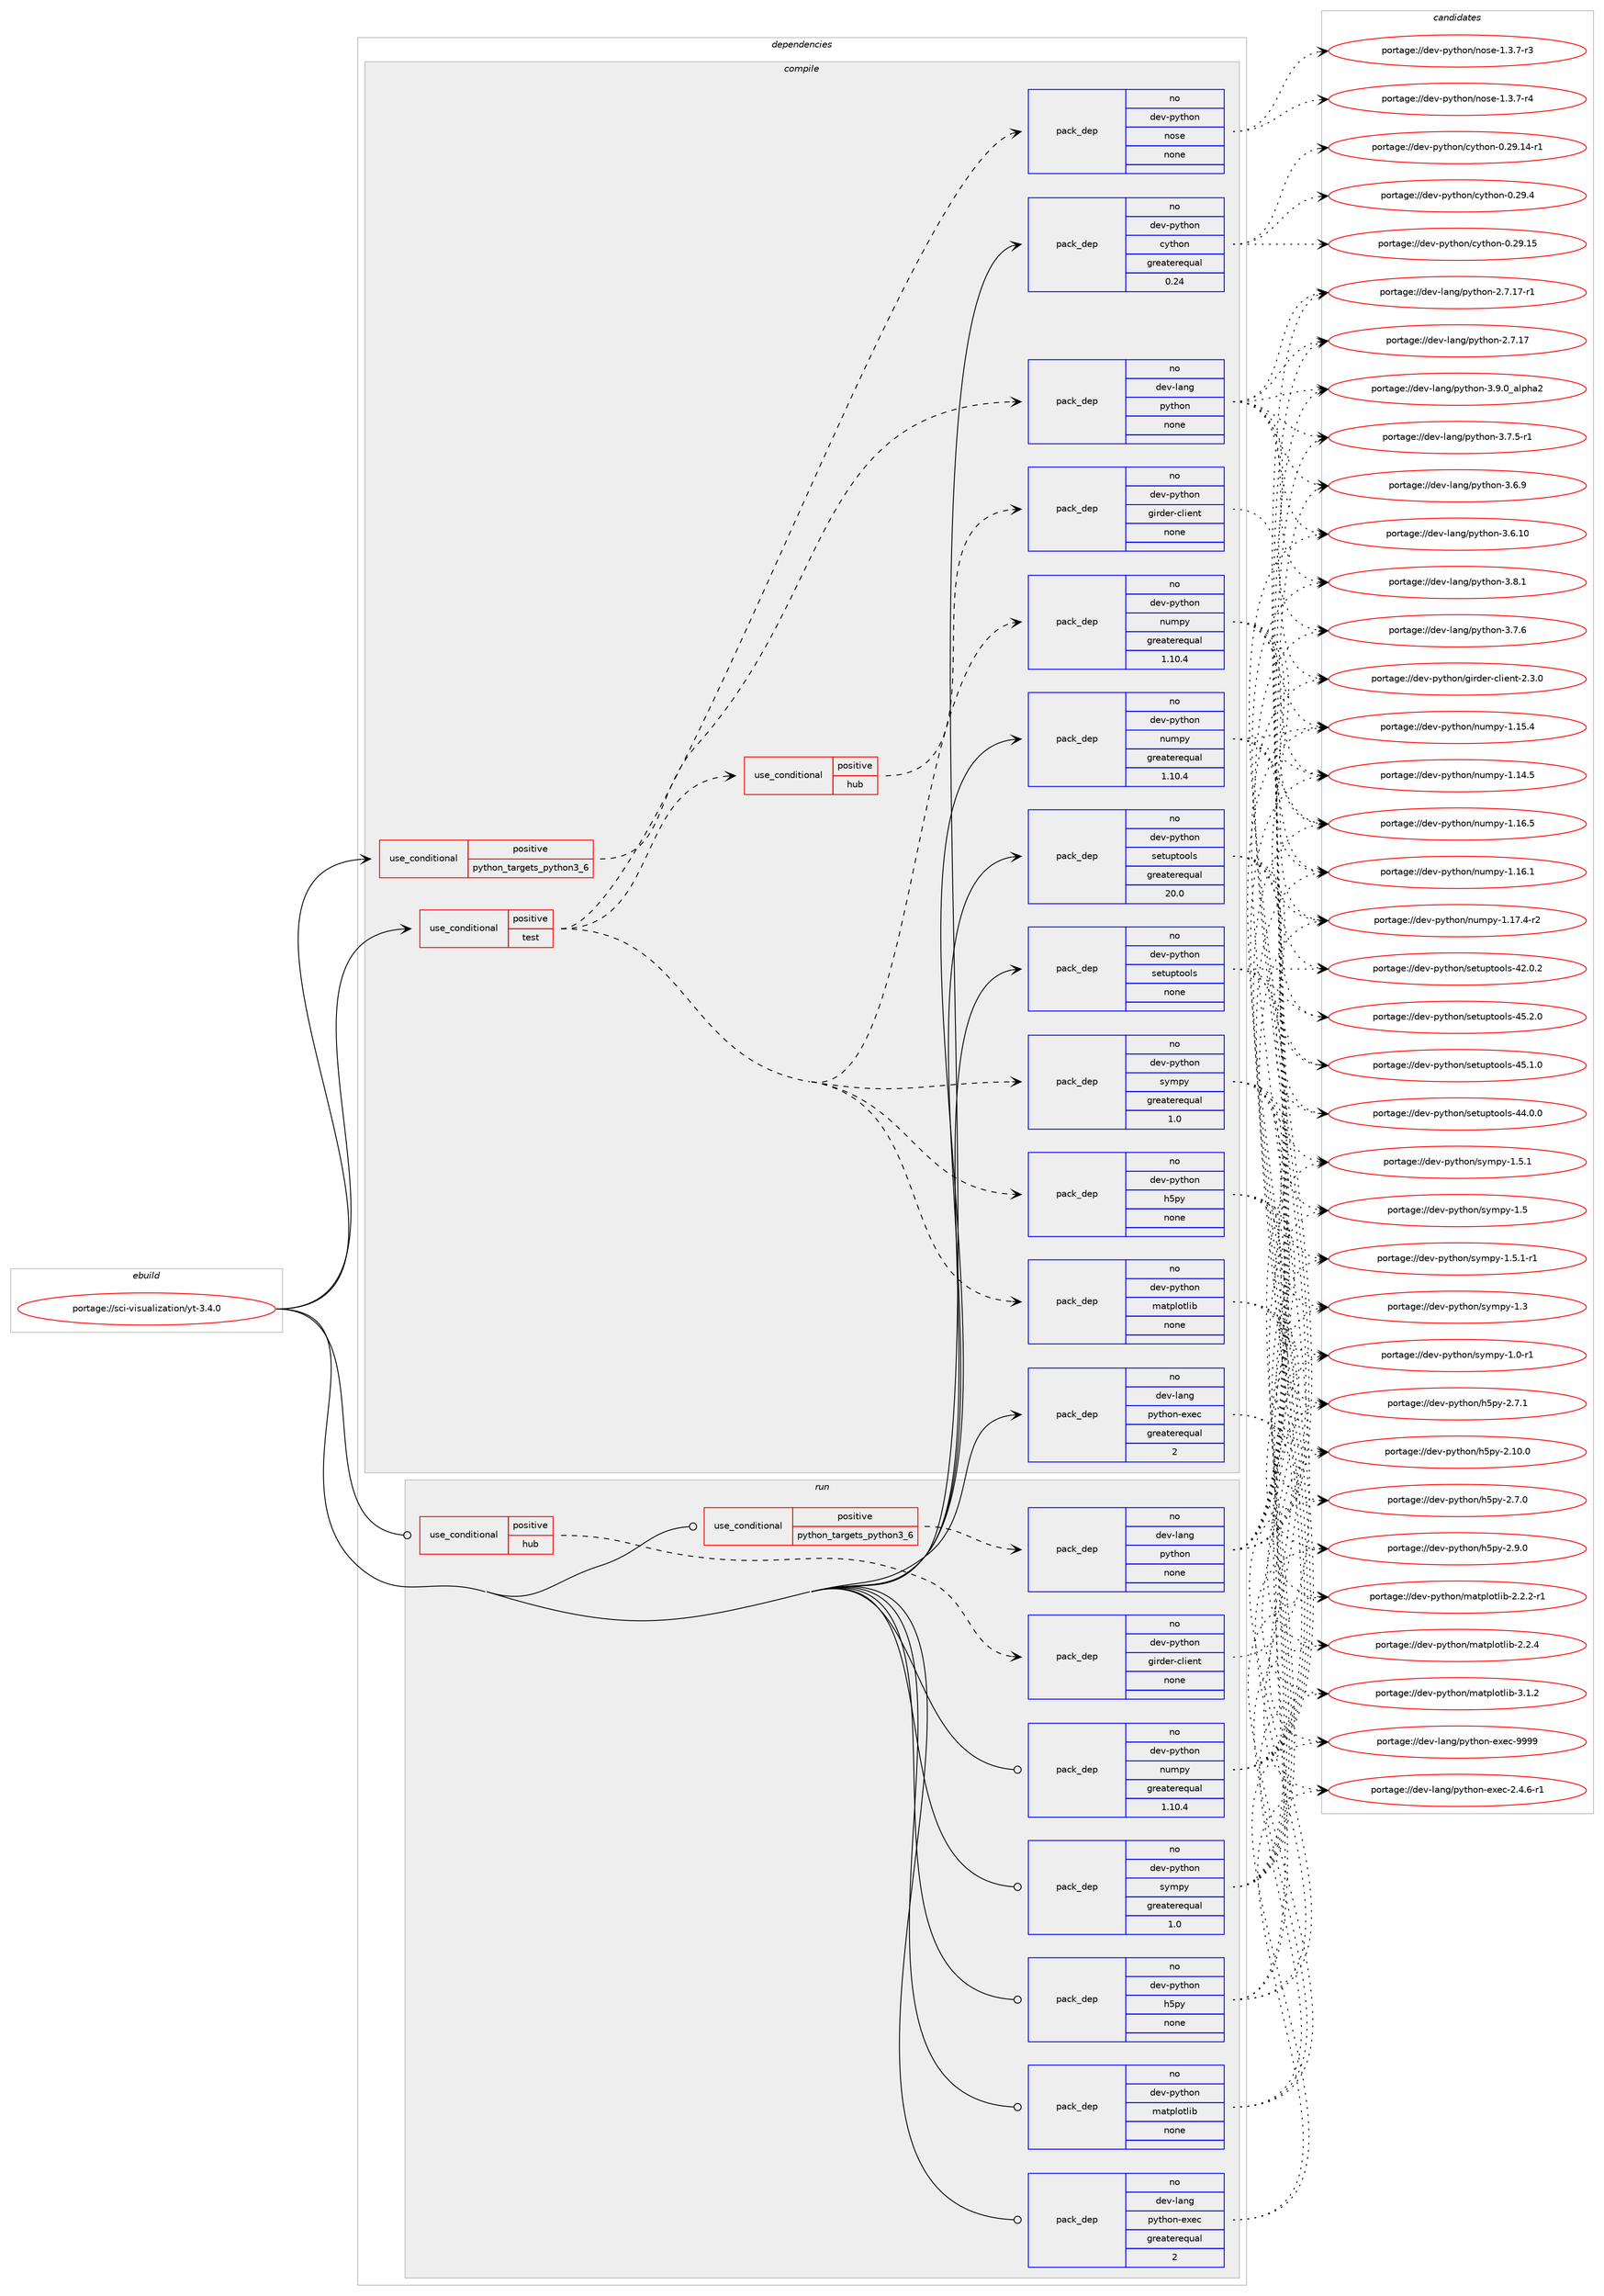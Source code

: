 digraph prolog {

# *************
# Graph options
# *************

newrank=true;
concentrate=true;
compound=true;
graph [rankdir=LR,fontname=Helvetica,fontsize=10,ranksep=1.5];#, ranksep=2.5, nodesep=0.2];
edge  [arrowhead=vee];
node  [fontname=Helvetica,fontsize=10];

# **********
# The ebuild
# **********

subgraph cluster_leftcol {
color=gray;
rank=same;
label=<<i>ebuild</i>>;
id [label="portage://sci-visualization/yt-3.4.0", color=red, width=4, href="../sci-visualization/yt-3.4.0.svg"];
}

# ****************
# The dependencies
# ****************

subgraph cluster_midcol {
color=gray;
label=<<i>dependencies</i>>;
subgraph cluster_compile {
fillcolor="#eeeeee";
style=filled;
label=<<i>compile</i>>;
subgraph cond14644 {
dependency76533 [label=<<TABLE BORDER="0" CELLBORDER="1" CELLSPACING="0" CELLPADDING="4"><TR><TD ROWSPAN="3" CELLPADDING="10">use_conditional</TD></TR><TR><TD>positive</TD></TR><TR><TD>python_targets_python3_6</TD></TR></TABLE>>, shape=none, color=red];
subgraph pack60540 {
dependency76534 [label=<<TABLE BORDER="0" CELLBORDER="1" CELLSPACING="0" CELLPADDING="4" WIDTH="220"><TR><TD ROWSPAN="6" CELLPADDING="30">pack_dep</TD></TR><TR><TD WIDTH="110">no</TD></TR><TR><TD>dev-lang</TD></TR><TR><TD>python</TD></TR><TR><TD>none</TD></TR><TR><TD></TD></TR></TABLE>>, shape=none, color=blue];
}
dependency76533:e -> dependency76534:w [weight=20,style="dashed",arrowhead="vee"];
}
id:e -> dependency76533:w [weight=20,style="solid",arrowhead="vee"];
subgraph cond14645 {
dependency76535 [label=<<TABLE BORDER="0" CELLBORDER="1" CELLSPACING="0" CELLPADDING="4"><TR><TD ROWSPAN="3" CELLPADDING="10">use_conditional</TD></TR><TR><TD>positive</TD></TR><TR><TD>test</TD></TR></TABLE>>, shape=none, color=red];
subgraph pack60541 {
dependency76536 [label=<<TABLE BORDER="0" CELLBORDER="1" CELLSPACING="0" CELLPADDING="4" WIDTH="220"><TR><TD ROWSPAN="6" CELLPADDING="30">pack_dep</TD></TR><TR><TD WIDTH="110">no</TD></TR><TR><TD>dev-python</TD></TR><TR><TD>numpy</TD></TR><TR><TD>greaterequal</TD></TR><TR><TD>1.10.4</TD></TR></TABLE>>, shape=none, color=blue];
}
dependency76535:e -> dependency76536:w [weight=20,style="dashed",arrowhead="vee"];
subgraph pack60542 {
dependency76537 [label=<<TABLE BORDER="0" CELLBORDER="1" CELLSPACING="0" CELLPADDING="4" WIDTH="220"><TR><TD ROWSPAN="6" CELLPADDING="30">pack_dep</TD></TR><TR><TD WIDTH="110">no</TD></TR><TR><TD>dev-python</TD></TR><TR><TD>h5py</TD></TR><TR><TD>none</TD></TR><TR><TD></TD></TR></TABLE>>, shape=none, color=blue];
}
dependency76535:e -> dependency76537:w [weight=20,style="dashed",arrowhead="vee"];
subgraph pack60543 {
dependency76538 [label=<<TABLE BORDER="0" CELLBORDER="1" CELLSPACING="0" CELLPADDING="4" WIDTH="220"><TR><TD ROWSPAN="6" CELLPADDING="30">pack_dep</TD></TR><TR><TD WIDTH="110">no</TD></TR><TR><TD>dev-python</TD></TR><TR><TD>matplotlib</TD></TR><TR><TD>none</TD></TR><TR><TD></TD></TR></TABLE>>, shape=none, color=blue];
}
dependency76535:e -> dependency76538:w [weight=20,style="dashed",arrowhead="vee"];
subgraph pack60544 {
dependency76539 [label=<<TABLE BORDER="0" CELLBORDER="1" CELLSPACING="0" CELLPADDING="4" WIDTH="220"><TR><TD ROWSPAN="6" CELLPADDING="30">pack_dep</TD></TR><TR><TD WIDTH="110">no</TD></TR><TR><TD>dev-python</TD></TR><TR><TD>sympy</TD></TR><TR><TD>greaterequal</TD></TR><TR><TD>1.0</TD></TR></TABLE>>, shape=none, color=blue];
}
dependency76535:e -> dependency76539:w [weight=20,style="dashed",arrowhead="vee"];
subgraph cond14646 {
dependency76540 [label=<<TABLE BORDER="0" CELLBORDER="1" CELLSPACING="0" CELLPADDING="4"><TR><TD ROWSPAN="3" CELLPADDING="10">use_conditional</TD></TR><TR><TD>positive</TD></TR><TR><TD>hub</TD></TR></TABLE>>, shape=none, color=red];
subgraph pack60545 {
dependency76541 [label=<<TABLE BORDER="0" CELLBORDER="1" CELLSPACING="0" CELLPADDING="4" WIDTH="220"><TR><TD ROWSPAN="6" CELLPADDING="30">pack_dep</TD></TR><TR><TD WIDTH="110">no</TD></TR><TR><TD>dev-python</TD></TR><TR><TD>girder-client</TD></TR><TR><TD>none</TD></TR><TR><TD></TD></TR></TABLE>>, shape=none, color=blue];
}
dependency76540:e -> dependency76541:w [weight=20,style="dashed",arrowhead="vee"];
}
dependency76535:e -> dependency76540:w [weight=20,style="dashed",arrowhead="vee"];
subgraph pack60546 {
dependency76542 [label=<<TABLE BORDER="0" CELLBORDER="1" CELLSPACING="0" CELLPADDING="4" WIDTH="220"><TR><TD ROWSPAN="6" CELLPADDING="30">pack_dep</TD></TR><TR><TD WIDTH="110">no</TD></TR><TR><TD>dev-python</TD></TR><TR><TD>nose</TD></TR><TR><TD>none</TD></TR><TR><TD></TD></TR></TABLE>>, shape=none, color=blue];
}
dependency76535:e -> dependency76542:w [weight=20,style="dashed",arrowhead="vee"];
}
id:e -> dependency76535:w [weight=20,style="solid",arrowhead="vee"];
subgraph pack60547 {
dependency76543 [label=<<TABLE BORDER="0" CELLBORDER="1" CELLSPACING="0" CELLPADDING="4" WIDTH="220"><TR><TD ROWSPAN="6" CELLPADDING="30">pack_dep</TD></TR><TR><TD WIDTH="110">no</TD></TR><TR><TD>dev-lang</TD></TR><TR><TD>python-exec</TD></TR><TR><TD>greaterequal</TD></TR><TR><TD>2</TD></TR></TABLE>>, shape=none, color=blue];
}
id:e -> dependency76543:w [weight=20,style="solid",arrowhead="vee"];
subgraph pack60548 {
dependency76544 [label=<<TABLE BORDER="0" CELLBORDER="1" CELLSPACING="0" CELLPADDING="4" WIDTH="220"><TR><TD ROWSPAN="6" CELLPADDING="30">pack_dep</TD></TR><TR><TD WIDTH="110">no</TD></TR><TR><TD>dev-python</TD></TR><TR><TD>cython</TD></TR><TR><TD>greaterequal</TD></TR><TR><TD>0.24</TD></TR></TABLE>>, shape=none, color=blue];
}
id:e -> dependency76544:w [weight=20,style="solid",arrowhead="vee"];
subgraph pack60549 {
dependency76545 [label=<<TABLE BORDER="0" CELLBORDER="1" CELLSPACING="0" CELLPADDING="4" WIDTH="220"><TR><TD ROWSPAN="6" CELLPADDING="30">pack_dep</TD></TR><TR><TD WIDTH="110">no</TD></TR><TR><TD>dev-python</TD></TR><TR><TD>numpy</TD></TR><TR><TD>greaterequal</TD></TR><TR><TD>1.10.4</TD></TR></TABLE>>, shape=none, color=blue];
}
id:e -> dependency76545:w [weight=20,style="solid",arrowhead="vee"];
subgraph pack60550 {
dependency76546 [label=<<TABLE BORDER="0" CELLBORDER="1" CELLSPACING="0" CELLPADDING="4" WIDTH="220"><TR><TD ROWSPAN="6" CELLPADDING="30">pack_dep</TD></TR><TR><TD WIDTH="110">no</TD></TR><TR><TD>dev-python</TD></TR><TR><TD>setuptools</TD></TR><TR><TD>greaterequal</TD></TR><TR><TD>20.0</TD></TR></TABLE>>, shape=none, color=blue];
}
id:e -> dependency76546:w [weight=20,style="solid",arrowhead="vee"];
subgraph pack60551 {
dependency76547 [label=<<TABLE BORDER="0" CELLBORDER="1" CELLSPACING="0" CELLPADDING="4" WIDTH="220"><TR><TD ROWSPAN="6" CELLPADDING="30">pack_dep</TD></TR><TR><TD WIDTH="110">no</TD></TR><TR><TD>dev-python</TD></TR><TR><TD>setuptools</TD></TR><TR><TD>none</TD></TR><TR><TD></TD></TR></TABLE>>, shape=none, color=blue];
}
id:e -> dependency76547:w [weight=20,style="solid",arrowhead="vee"];
}
subgraph cluster_compileandrun {
fillcolor="#eeeeee";
style=filled;
label=<<i>compile and run</i>>;
}
subgraph cluster_run {
fillcolor="#eeeeee";
style=filled;
label=<<i>run</i>>;
subgraph cond14647 {
dependency76548 [label=<<TABLE BORDER="0" CELLBORDER="1" CELLSPACING="0" CELLPADDING="4"><TR><TD ROWSPAN="3" CELLPADDING="10">use_conditional</TD></TR><TR><TD>positive</TD></TR><TR><TD>hub</TD></TR></TABLE>>, shape=none, color=red];
subgraph pack60552 {
dependency76549 [label=<<TABLE BORDER="0" CELLBORDER="1" CELLSPACING="0" CELLPADDING="4" WIDTH="220"><TR><TD ROWSPAN="6" CELLPADDING="30">pack_dep</TD></TR><TR><TD WIDTH="110">no</TD></TR><TR><TD>dev-python</TD></TR><TR><TD>girder-client</TD></TR><TR><TD>none</TD></TR><TR><TD></TD></TR></TABLE>>, shape=none, color=blue];
}
dependency76548:e -> dependency76549:w [weight=20,style="dashed",arrowhead="vee"];
}
id:e -> dependency76548:w [weight=20,style="solid",arrowhead="odot"];
subgraph cond14648 {
dependency76550 [label=<<TABLE BORDER="0" CELLBORDER="1" CELLSPACING="0" CELLPADDING="4"><TR><TD ROWSPAN="3" CELLPADDING="10">use_conditional</TD></TR><TR><TD>positive</TD></TR><TR><TD>python_targets_python3_6</TD></TR></TABLE>>, shape=none, color=red];
subgraph pack60553 {
dependency76551 [label=<<TABLE BORDER="0" CELLBORDER="1" CELLSPACING="0" CELLPADDING="4" WIDTH="220"><TR><TD ROWSPAN="6" CELLPADDING="30">pack_dep</TD></TR><TR><TD WIDTH="110">no</TD></TR><TR><TD>dev-lang</TD></TR><TR><TD>python</TD></TR><TR><TD>none</TD></TR><TR><TD></TD></TR></TABLE>>, shape=none, color=blue];
}
dependency76550:e -> dependency76551:w [weight=20,style="dashed",arrowhead="vee"];
}
id:e -> dependency76550:w [weight=20,style="solid",arrowhead="odot"];
subgraph pack60554 {
dependency76552 [label=<<TABLE BORDER="0" CELLBORDER="1" CELLSPACING="0" CELLPADDING="4" WIDTH="220"><TR><TD ROWSPAN="6" CELLPADDING="30">pack_dep</TD></TR><TR><TD WIDTH="110">no</TD></TR><TR><TD>dev-lang</TD></TR><TR><TD>python-exec</TD></TR><TR><TD>greaterequal</TD></TR><TR><TD>2</TD></TR></TABLE>>, shape=none, color=blue];
}
id:e -> dependency76552:w [weight=20,style="solid",arrowhead="odot"];
subgraph pack60555 {
dependency76553 [label=<<TABLE BORDER="0" CELLBORDER="1" CELLSPACING="0" CELLPADDING="4" WIDTH="220"><TR><TD ROWSPAN="6" CELLPADDING="30">pack_dep</TD></TR><TR><TD WIDTH="110">no</TD></TR><TR><TD>dev-python</TD></TR><TR><TD>h5py</TD></TR><TR><TD>none</TD></TR><TR><TD></TD></TR></TABLE>>, shape=none, color=blue];
}
id:e -> dependency76553:w [weight=20,style="solid",arrowhead="odot"];
subgraph pack60556 {
dependency76554 [label=<<TABLE BORDER="0" CELLBORDER="1" CELLSPACING="0" CELLPADDING="4" WIDTH="220"><TR><TD ROWSPAN="6" CELLPADDING="30">pack_dep</TD></TR><TR><TD WIDTH="110">no</TD></TR><TR><TD>dev-python</TD></TR><TR><TD>matplotlib</TD></TR><TR><TD>none</TD></TR><TR><TD></TD></TR></TABLE>>, shape=none, color=blue];
}
id:e -> dependency76554:w [weight=20,style="solid",arrowhead="odot"];
subgraph pack60557 {
dependency76555 [label=<<TABLE BORDER="0" CELLBORDER="1" CELLSPACING="0" CELLPADDING="4" WIDTH="220"><TR><TD ROWSPAN="6" CELLPADDING="30">pack_dep</TD></TR><TR><TD WIDTH="110">no</TD></TR><TR><TD>dev-python</TD></TR><TR><TD>numpy</TD></TR><TR><TD>greaterequal</TD></TR><TR><TD>1.10.4</TD></TR></TABLE>>, shape=none, color=blue];
}
id:e -> dependency76555:w [weight=20,style="solid",arrowhead="odot"];
subgraph pack60558 {
dependency76556 [label=<<TABLE BORDER="0" CELLBORDER="1" CELLSPACING="0" CELLPADDING="4" WIDTH="220"><TR><TD ROWSPAN="6" CELLPADDING="30">pack_dep</TD></TR><TR><TD WIDTH="110">no</TD></TR><TR><TD>dev-python</TD></TR><TR><TD>sympy</TD></TR><TR><TD>greaterequal</TD></TR><TR><TD>1.0</TD></TR></TABLE>>, shape=none, color=blue];
}
id:e -> dependency76556:w [weight=20,style="solid",arrowhead="odot"];
}
}

# **************
# The candidates
# **************

subgraph cluster_choices {
rank=same;
color=gray;
label=<<i>candidates</i>>;

subgraph choice60540 {
color=black;
nodesep=1;
choice10010111845108971101034711212111610411111045514657464895971081121049750 [label="portage://dev-lang/python-3.9.0_alpha2", color=red, width=4,href="../dev-lang/python-3.9.0_alpha2.svg"];
choice100101118451089711010347112121116104111110455146564649 [label="portage://dev-lang/python-3.8.1", color=red, width=4,href="../dev-lang/python-3.8.1.svg"];
choice100101118451089711010347112121116104111110455146554654 [label="portage://dev-lang/python-3.7.6", color=red, width=4,href="../dev-lang/python-3.7.6.svg"];
choice1001011184510897110103471121211161041111104551465546534511449 [label="portage://dev-lang/python-3.7.5-r1", color=red, width=4,href="../dev-lang/python-3.7.5-r1.svg"];
choice100101118451089711010347112121116104111110455146544657 [label="portage://dev-lang/python-3.6.9", color=red, width=4,href="../dev-lang/python-3.6.9.svg"];
choice10010111845108971101034711212111610411111045514654464948 [label="portage://dev-lang/python-3.6.10", color=red, width=4,href="../dev-lang/python-3.6.10.svg"];
choice100101118451089711010347112121116104111110455046554649554511449 [label="portage://dev-lang/python-2.7.17-r1", color=red, width=4,href="../dev-lang/python-2.7.17-r1.svg"];
choice10010111845108971101034711212111610411111045504655464955 [label="portage://dev-lang/python-2.7.17", color=red, width=4,href="../dev-lang/python-2.7.17.svg"];
dependency76534:e -> choice10010111845108971101034711212111610411111045514657464895971081121049750:w [style=dotted,weight="100"];
dependency76534:e -> choice100101118451089711010347112121116104111110455146564649:w [style=dotted,weight="100"];
dependency76534:e -> choice100101118451089711010347112121116104111110455146554654:w [style=dotted,weight="100"];
dependency76534:e -> choice1001011184510897110103471121211161041111104551465546534511449:w [style=dotted,weight="100"];
dependency76534:e -> choice100101118451089711010347112121116104111110455146544657:w [style=dotted,weight="100"];
dependency76534:e -> choice10010111845108971101034711212111610411111045514654464948:w [style=dotted,weight="100"];
dependency76534:e -> choice100101118451089711010347112121116104111110455046554649554511449:w [style=dotted,weight="100"];
dependency76534:e -> choice10010111845108971101034711212111610411111045504655464955:w [style=dotted,weight="100"];
}
subgraph choice60541 {
color=black;
nodesep=1;
choice1001011184511212111610411111047110117109112121454946495546524511450 [label="portage://dev-python/numpy-1.17.4-r2", color=red, width=4,href="../dev-python/numpy-1.17.4-r2.svg"];
choice100101118451121211161041111104711011710911212145494649544653 [label="portage://dev-python/numpy-1.16.5", color=red, width=4,href="../dev-python/numpy-1.16.5.svg"];
choice100101118451121211161041111104711011710911212145494649544649 [label="portage://dev-python/numpy-1.16.1", color=red, width=4,href="../dev-python/numpy-1.16.1.svg"];
choice100101118451121211161041111104711011710911212145494649534652 [label="portage://dev-python/numpy-1.15.4", color=red, width=4,href="../dev-python/numpy-1.15.4.svg"];
choice100101118451121211161041111104711011710911212145494649524653 [label="portage://dev-python/numpy-1.14.5", color=red, width=4,href="../dev-python/numpy-1.14.5.svg"];
dependency76536:e -> choice1001011184511212111610411111047110117109112121454946495546524511450:w [style=dotted,weight="100"];
dependency76536:e -> choice100101118451121211161041111104711011710911212145494649544653:w [style=dotted,weight="100"];
dependency76536:e -> choice100101118451121211161041111104711011710911212145494649544649:w [style=dotted,weight="100"];
dependency76536:e -> choice100101118451121211161041111104711011710911212145494649534652:w [style=dotted,weight="100"];
dependency76536:e -> choice100101118451121211161041111104711011710911212145494649524653:w [style=dotted,weight="100"];
}
subgraph choice60542 {
color=black;
nodesep=1;
choice100101118451121211161041111104710453112121455046574648 [label="portage://dev-python/h5py-2.9.0", color=red, width=4,href="../dev-python/h5py-2.9.0.svg"];
choice100101118451121211161041111104710453112121455046554649 [label="portage://dev-python/h5py-2.7.1", color=red, width=4,href="../dev-python/h5py-2.7.1.svg"];
choice100101118451121211161041111104710453112121455046554648 [label="portage://dev-python/h5py-2.7.0", color=red, width=4,href="../dev-python/h5py-2.7.0.svg"];
choice10010111845112121116104111110471045311212145504649484648 [label="portage://dev-python/h5py-2.10.0", color=red, width=4,href="../dev-python/h5py-2.10.0.svg"];
dependency76537:e -> choice100101118451121211161041111104710453112121455046574648:w [style=dotted,weight="100"];
dependency76537:e -> choice100101118451121211161041111104710453112121455046554649:w [style=dotted,weight="100"];
dependency76537:e -> choice100101118451121211161041111104710453112121455046554648:w [style=dotted,weight="100"];
dependency76537:e -> choice10010111845112121116104111110471045311212145504649484648:w [style=dotted,weight="100"];
}
subgraph choice60543 {
color=black;
nodesep=1;
choice10010111845112121116104111110471099711611210811111610810598455146494650 [label="portage://dev-python/matplotlib-3.1.2", color=red, width=4,href="../dev-python/matplotlib-3.1.2.svg"];
choice10010111845112121116104111110471099711611210811111610810598455046504652 [label="portage://dev-python/matplotlib-2.2.4", color=red, width=4,href="../dev-python/matplotlib-2.2.4.svg"];
choice100101118451121211161041111104710997116112108111116108105984550465046504511449 [label="portage://dev-python/matplotlib-2.2.2-r1", color=red, width=4,href="../dev-python/matplotlib-2.2.2-r1.svg"];
dependency76538:e -> choice10010111845112121116104111110471099711611210811111610810598455146494650:w [style=dotted,weight="100"];
dependency76538:e -> choice10010111845112121116104111110471099711611210811111610810598455046504652:w [style=dotted,weight="100"];
dependency76538:e -> choice100101118451121211161041111104710997116112108111116108105984550465046504511449:w [style=dotted,weight="100"];
}
subgraph choice60544 {
color=black;
nodesep=1;
choice10010111845112121116104111110471151211091121214549465346494511449 [label="portage://dev-python/sympy-1.5.1-r1", color=red, width=4,href="../dev-python/sympy-1.5.1-r1.svg"];
choice1001011184511212111610411111047115121109112121454946534649 [label="portage://dev-python/sympy-1.5.1", color=red, width=4,href="../dev-python/sympy-1.5.1.svg"];
choice100101118451121211161041111104711512110911212145494653 [label="portage://dev-python/sympy-1.5", color=red, width=4,href="../dev-python/sympy-1.5.svg"];
choice100101118451121211161041111104711512110911212145494651 [label="portage://dev-python/sympy-1.3", color=red, width=4,href="../dev-python/sympy-1.3.svg"];
choice1001011184511212111610411111047115121109112121454946484511449 [label="portage://dev-python/sympy-1.0-r1", color=red, width=4,href="../dev-python/sympy-1.0-r1.svg"];
dependency76539:e -> choice10010111845112121116104111110471151211091121214549465346494511449:w [style=dotted,weight="100"];
dependency76539:e -> choice1001011184511212111610411111047115121109112121454946534649:w [style=dotted,weight="100"];
dependency76539:e -> choice100101118451121211161041111104711512110911212145494653:w [style=dotted,weight="100"];
dependency76539:e -> choice100101118451121211161041111104711512110911212145494651:w [style=dotted,weight="100"];
dependency76539:e -> choice1001011184511212111610411111047115121109112121454946484511449:w [style=dotted,weight="100"];
}
subgraph choice60545 {
color=black;
nodesep=1;
choice10010111845112121116104111110471031051141001011144599108105101110116455046514648 [label="portage://dev-python/girder-client-2.3.0", color=red, width=4,href="../dev-python/girder-client-2.3.0.svg"];
dependency76541:e -> choice10010111845112121116104111110471031051141001011144599108105101110116455046514648:w [style=dotted,weight="100"];
}
subgraph choice60546 {
color=black;
nodesep=1;
choice10010111845112121116104111110471101111151014549465146554511452 [label="portage://dev-python/nose-1.3.7-r4", color=red, width=4,href="../dev-python/nose-1.3.7-r4.svg"];
choice10010111845112121116104111110471101111151014549465146554511451 [label="portage://dev-python/nose-1.3.7-r3", color=red, width=4,href="../dev-python/nose-1.3.7-r3.svg"];
dependency76542:e -> choice10010111845112121116104111110471101111151014549465146554511452:w [style=dotted,weight="100"];
dependency76542:e -> choice10010111845112121116104111110471101111151014549465146554511451:w [style=dotted,weight="100"];
}
subgraph choice60547 {
color=black;
nodesep=1;
choice10010111845108971101034711212111610411111045101120101994557575757 [label="portage://dev-lang/python-exec-9999", color=red, width=4,href="../dev-lang/python-exec-9999.svg"];
choice10010111845108971101034711212111610411111045101120101994550465246544511449 [label="portage://dev-lang/python-exec-2.4.6-r1", color=red, width=4,href="../dev-lang/python-exec-2.4.6-r1.svg"];
dependency76543:e -> choice10010111845108971101034711212111610411111045101120101994557575757:w [style=dotted,weight="100"];
dependency76543:e -> choice10010111845108971101034711212111610411111045101120101994550465246544511449:w [style=dotted,weight="100"];
}
subgraph choice60548 {
color=black;
nodesep=1;
choice10010111845112121116104111110479912111610411111045484650574652 [label="portage://dev-python/cython-0.29.4", color=red, width=4,href="../dev-python/cython-0.29.4.svg"];
choice1001011184511212111610411111047991211161041111104548465057464953 [label="portage://dev-python/cython-0.29.15", color=red, width=4,href="../dev-python/cython-0.29.15.svg"];
choice10010111845112121116104111110479912111610411111045484650574649524511449 [label="portage://dev-python/cython-0.29.14-r1", color=red, width=4,href="../dev-python/cython-0.29.14-r1.svg"];
dependency76544:e -> choice10010111845112121116104111110479912111610411111045484650574652:w [style=dotted,weight="100"];
dependency76544:e -> choice1001011184511212111610411111047991211161041111104548465057464953:w [style=dotted,weight="100"];
dependency76544:e -> choice10010111845112121116104111110479912111610411111045484650574649524511449:w [style=dotted,weight="100"];
}
subgraph choice60549 {
color=black;
nodesep=1;
choice1001011184511212111610411111047110117109112121454946495546524511450 [label="portage://dev-python/numpy-1.17.4-r2", color=red, width=4,href="../dev-python/numpy-1.17.4-r2.svg"];
choice100101118451121211161041111104711011710911212145494649544653 [label="portage://dev-python/numpy-1.16.5", color=red, width=4,href="../dev-python/numpy-1.16.5.svg"];
choice100101118451121211161041111104711011710911212145494649544649 [label="portage://dev-python/numpy-1.16.1", color=red, width=4,href="../dev-python/numpy-1.16.1.svg"];
choice100101118451121211161041111104711011710911212145494649534652 [label="portage://dev-python/numpy-1.15.4", color=red, width=4,href="../dev-python/numpy-1.15.4.svg"];
choice100101118451121211161041111104711011710911212145494649524653 [label="portage://dev-python/numpy-1.14.5", color=red, width=4,href="../dev-python/numpy-1.14.5.svg"];
dependency76545:e -> choice1001011184511212111610411111047110117109112121454946495546524511450:w [style=dotted,weight="100"];
dependency76545:e -> choice100101118451121211161041111104711011710911212145494649544653:w [style=dotted,weight="100"];
dependency76545:e -> choice100101118451121211161041111104711011710911212145494649544649:w [style=dotted,weight="100"];
dependency76545:e -> choice100101118451121211161041111104711011710911212145494649534652:w [style=dotted,weight="100"];
dependency76545:e -> choice100101118451121211161041111104711011710911212145494649524653:w [style=dotted,weight="100"];
}
subgraph choice60550 {
color=black;
nodesep=1;
choice100101118451121211161041111104711510111611711211611111110811545525346504648 [label="portage://dev-python/setuptools-45.2.0", color=red, width=4,href="../dev-python/setuptools-45.2.0.svg"];
choice100101118451121211161041111104711510111611711211611111110811545525346494648 [label="portage://dev-python/setuptools-45.1.0", color=red, width=4,href="../dev-python/setuptools-45.1.0.svg"];
choice100101118451121211161041111104711510111611711211611111110811545525246484648 [label="portage://dev-python/setuptools-44.0.0", color=red, width=4,href="../dev-python/setuptools-44.0.0.svg"];
choice100101118451121211161041111104711510111611711211611111110811545525046484650 [label="portage://dev-python/setuptools-42.0.2", color=red, width=4,href="../dev-python/setuptools-42.0.2.svg"];
dependency76546:e -> choice100101118451121211161041111104711510111611711211611111110811545525346504648:w [style=dotted,weight="100"];
dependency76546:e -> choice100101118451121211161041111104711510111611711211611111110811545525346494648:w [style=dotted,weight="100"];
dependency76546:e -> choice100101118451121211161041111104711510111611711211611111110811545525246484648:w [style=dotted,weight="100"];
dependency76546:e -> choice100101118451121211161041111104711510111611711211611111110811545525046484650:w [style=dotted,weight="100"];
}
subgraph choice60551 {
color=black;
nodesep=1;
choice100101118451121211161041111104711510111611711211611111110811545525346504648 [label="portage://dev-python/setuptools-45.2.0", color=red, width=4,href="../dev-python/setuptools-45.2.0.svg"];
choice100101118451121211161041111104711510111611711211611111110811545525346494648 [label="portage://dev-python/setuptools-45.1.0", color=red, width=4,href="../dev-python/setuptools-45.1.0.svg"];
choice100101118451121211161041111104711510111611711211611111110811545525246484648 [label="portage://dev-python/setuptools-44.0.0", color=red, width=4,href="../dev-python/setuptools-44.0.0.svg"];
choice100101118451121211161041111104711510111611711211611111110811545525046484650 [label="portage://dev-python/setuptools-42.0.2", color=red, width=4,href="../dev-python/setuptools-42.0.2.svg"];
dependency76547:e -> choice100101118451121211161041111104711510111611711211611111110811545525346504648:w [style=dotted,weight="100"];
dependency76547:e -> choice100101118451121211161041111104711510111611711211611111110811545525346494648:w [style=dotted,weight="100"];
dependency76547:e -> choice100101118451121211161041111104711510111611711211611111110811545525246484648:w [style=dotted,weight="100"];
dependency76547:e -> choice100101118451121211161041111104711510111611711211611111110811545525046484650:w [style=dotted,weight="100"];
}
subgraph choice60552 {
color=black;
nodesep=1;
choice10010111845112121116104111110471031051141001011144599108105101110116455046514648 [label="portage://dev-python/girder-client-2.3.0", color=red, width=4,href="../dev-python/girder-client-2.3.0.svg"];
dependency76549:e -> choice10010111845112121116104111110471031051141001011144599108105101110116455046514648:w [style=dotted,weight="100"];
}
subgraph choice60553 {
color=black;
nodesep=1;
choice10010111845108971101034711212111610411111045514657464895971081121049750 [label="portage://dev-lang/python-3.9.0_alpha2", color=red, width=4,href="../dev-lang/python-3.9.0_alpha2.svg"];
choice100101118451089711010347112121116104111110455146564649 [label="portage://dev-lang/python-3.8.1", color=red, width=4,href="../dev-lang/python-3.8.1.svg"];
choice100101118451089711010347112121116104111110455146554654 [label="portage://dev-lang/python-3.7.6", color=red, width=4,href="../dev-lang/python-3.7.6.svg"];
choice1001011184510897110103471121211161041111104551465546534511449 [label="portage://dev-lang/python-3.7.5-r1", color=red, width=4,href="../dev-lang/python-3.7.5-r1.svg"];
choice100101118451089711010347112121116104111110455146544657 [label="portage://dev-lang/python-3.6.9", color=red, width=4,href="../dev-lang/python-3.6.9.svg"];
choice10010111845108971101034711212111610411111045514654464948 [label="portage://dev-lang/python-3.6.10", color=red, width=4,href="../dev-lang/python-3.6.10.svg"];
choice100101118451089711010347112121116104111110455046554649554511449 [label="portage://dev-lang/python-2.7.17-r1", color=red, width=4,href="../dev-lang/python-2.7.17-r1.svg"];
choice10010111845108971101034711212111610411111045504655464955 [label="portage://dev-lang/python-2.7.17", color=red, width=4,href="../dev-lang/python-2.7.17.svg"];
dependency76551:e -> choice10010111845108971101034711212111610411111045514657464895971081121049750:w [style=dotted,weight="100"];
dependency76551:e -> choice100101118451089711010347112121116104111110455146564649:w [style=dotted,weight="100"];
dependency76551:e -> choice100101118451089711010347112121116104111110455146554654:w [style=dotted,weight="100"];
dependency76551:e -> choice1001011184510897110103471121211161041111104551465546534511449:w [style=dotted,weight="100"];
dependency76551:e -> choice100101118451089711010347112121116104111110455146544657:w [style=dotted,weight="100"];
dependency76551:e -> choice10010111845108971101034711212111610411111045514654464948:w [style=dotted,weight="100"];
dependency76551:e -> choice100101118451089711010347112121116104111110455046554649554511449:w [style=dotted,weight="100"];
dependency76551:e -> choice10010111845108971101034711212111610411111045504655464955:w [style=dotted,weight="100"];
}
subgraph choice60554 {
color=black;
nodesep=1;
choice10010111845108971101034711212111610411111045101120101994557575757 [label="portage://dev-lang/python-exec-9999", color=red, width=4,href="../dev-lang/python-exec-9999.svg"];
choice10010111845108971101034711212111610411111045101120101994550465246544511449 [label="portage://dev-lang/python-exec-2.4.6-r1", color=red, width=4,href="../dev-lang/python-exec-2.4.6-r1.svg"];
dependency76552:e -> choice10010111845108971101034711212111610411111045101120101994557575757:w [style=dotted,weight="100"];
dependency76552:e -> choice10010111845108971101034711212111610411111045101120101994550465246544511449:w [style=dotted,weight="100"];
}
subgraph choice60555 {
color=black;
nodesep=1;
choice100101118451121211161041111104710453112121455046574648 [label="portage://dev-python/h5py-2.9.0", color=red, width=4,href="../dev-python/h5py-2.9.0.svg"];
choice100101118451121211161041111104710453112121455046554649 [label="portage://dev-python/h5py-2.7.1", color=red, width=4,href="../dev-python/h5py-2.7.1.svg"];
choice100101118451121211161041111104710453112121455046554648 [label="portage://dev-python/h5py-2.7.0", color=red, width=4,href="../dev-python/h5py-2.7.0.svg"];
choice10010111845112121116104111110471045311212145504649484648 [label="portage://dev-python/h5py-2.10.0", color=red, width=4,href="../dev-python/h5py-2.10.0.svg"];
dependency76553:e -> choice100101118451121211161041111104710453112121455046574648:w [style=dotted,weight="100"];
dependency76553:e -> choice100101118451121211161041111104710453112121455046554649:w [style=dotted,weight="100"];
dependency76553:e -> choice100101118451121211161041111104710453112121455046554648:w [style=dotted,weight="100"];
dependency76553:e -> choice10010111845112121116104111110471045311212145504649484648:w [style=dotted,weight="100"];
}
subgraph choice60556 {
color=black;
nodesep=1;
choice10010111845112121116104111110471099711611210811111610810598455146494650 [label="portage://dev-python/matplotlib-3.1.2", color=red, width=4,href="../dev-python/matplotlib-3.1.2.svg"];
choice10010111845112121116104111110471099711611210811111610810598455046504652 [label="portage://dev-python/matplotlib-2.2.4", color=red, width=4,href="../dev-python/matplotlib-2.2.4.svg"];
choice100101118451121211161041111104710997116112108111116108105984550465046504511449 [label="portage://dev-python/matplotlib-2.2.2-r1", color=red, width=4,href="../dev-python/matplotlib-2.2.2-r1.svg"];
dependency76554:e -> choice10010111845112121116104111110471099711611210811111610810598455146494650:w [style=dotted,weight="100"];
dependency76554:e -> choice10010111845112121116104111110471099711611210811111610810598455046504652:w [style=dotted,weight="100"];
dependency76554:e -> choice100101118451121211161041111104710997116112108111116108105984550465046504511449:w [style=dotted,weight="100"];
}
subgraph choice60557 {
color=black;
nodesep=1;
choice1001011184511212111610411111047110117109112121454946495546524511450 [label="portage://dev-python/numpy-1.17.4-r2", color=red, width=4,href="../dev-python/numpy-1.17.4-r2.svg"];
choice100101118451121211161041111104711011710911212145494649544653 [label="portage://dev-python/numpy-1.16.5", color=red, width=4,href="../dev-python/numpy-1.16.5.svg"];
choice100101118451121211161041111104711011710911212145494649544649 [label="portage://dev-python/numpy-1.16.1", color=red, width=4,href="../dev-python/numpy-1.16.1.svg"];
choice100101118451121211161041111104711011710911212145494649534652 [label="portage://dev-python/numpy-1.15.4", color=red, width=4,href="../dev-python/numpy-1.15.4.svg"];
choice100101118451121211161041111104711011710911212145494649524653 [label="portage://dev-python/numpy-1.14.5", color=red, width=4,href="../dev-python/numpy-1.14.5.svg"];
dependency76555:e -> choice1001011184511212111610411111047110117109112121454946495546524511450:w [style=dotted,weight="100"];
dependency76555:e -> choice100101118451121211161041111104711011710911212145494649544653:w [style=dotted,weight="100"];
dependency76555:e -> choice100101118451121211161041111104711011710911212145494649544649:w [style=dotted,weight="100"];
dependency76555:e -> choice100101118451121211161041111104711011710911212145494649534652:w [style=dotted,weight="100"];
dependency76555:e -> choice100101118451121211161041111104711011710911212145494649524653:w [style=dotted,weight="100"];
}
subgraph choice60558 {
color=black;
nodesep=1;
choice10010111845112121116104111110471151211091121214549465346494511449 [label="portage://dev-python/sympy-1.5.1-r1", color=red, width=4,href="../dev-python/sympy-1.5.1-r1.svg"];
choice1001011184511212111610411111047115121109112121454946534649 [label="portage://dev-python/sympy-1.5.1", color=red, width=4,href="../dev-python/sympy-1.5.1.svg"];
choice100101118451121211161041111104711512110911212145494653 [label="portage://dev-python/sympy-1.5", color=red, width=4,href="../dev-python/sympy-1.5.svg"];
choice100101118451121211161041111104711512110911212145494651 [label="portage://dev-python/sympy-1.3", color=red, width=4,href="../dev-python/sympy-1.3.svg"];
choice1001011184511212111610411111047115121109112121454946484511449 [label="portage://dev-python/sympy-1.0-r1", color=red, width=4,href="../dev-python/sympy-1.0-r1.svg"];
dependency76556:e -> choice10010111845112121116104111110471151211091121214549465346494511449:w [style=dotted,weight="100"];
dependency76556:e -> choice1001011184511212111610411111047115121109112121454946534649:w [style=dotted,weight="100"];
dependency76556:e -> choice100101118451121211161041111104711512110911212145494653:w [style=dotted,weight="100"];
dependency76556:e -> choice100101118451121211161041111104711512110911212145494651:w [style=dotted,weight="100"];
dependency76556:e -> choice1001011184511212111610411111047115121109112121454946484511449:w [style=dotted,weight="100"];
}
}

}
